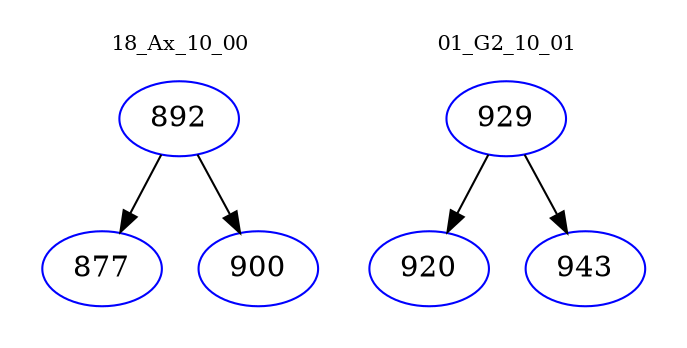 digraph{
subgraph cluster_0 {
color = white
label = "18_Ax_10_00";
fontsize=10;
T0_892 [label="892", color="blue"]
T0_892 -> T0_877 [color="black"]
T0_877 [label="877", color="blue"]
T0_892 -> T0_900 [color="black"]
T0_900 [label="900", color="blue"]
}
subgraph cluster_1 {
color = white
label = "01_G2_10_01";
fontsize=10;
T1_929 [label="929", color="blue"]
T1_929 -> T1_920 [color="black"]
T1_920 [label="920", color="blue"]
T1_929 -> T1_943 [color="black"]
T1_943 [label="943", color="blue"]
}
}
